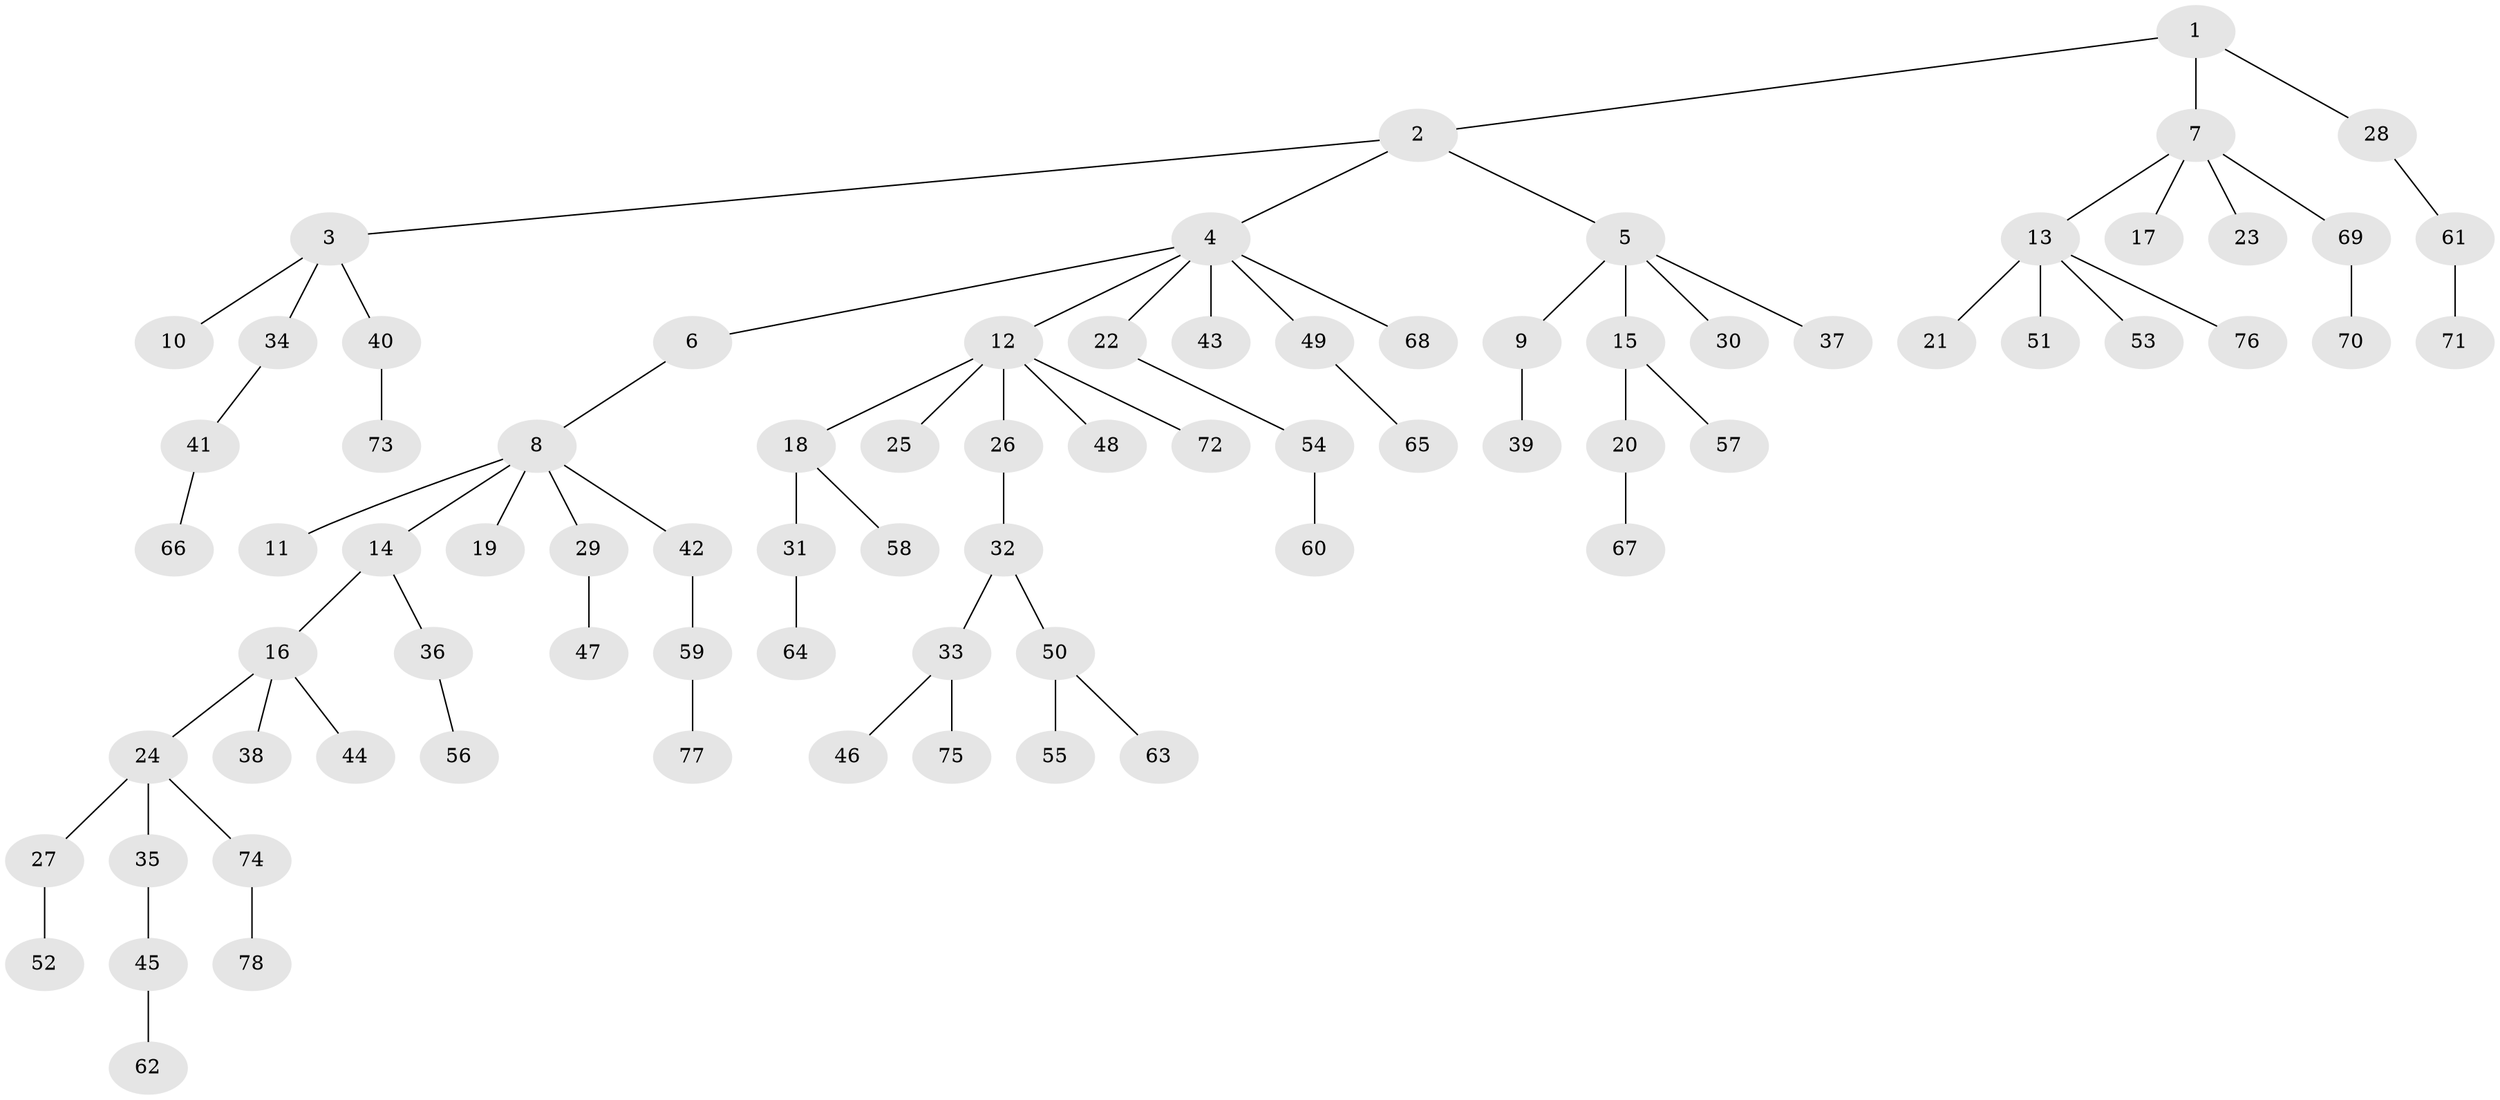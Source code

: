 // Generated by graph-tools (version 1.1) at 2025/37/03/09/25 02:37:01]
// undirected, 78 vertices, 77 edges
graph export_dot {
graph [start="1"]
  node [color=gray90,style=filled];
  1;
  2;
  3;
  4;
  5;
  6;
  7;
  8;
  9;
  10;
  11;
  12;
  13;
  14;
  15;
  16;
  17;
  18;
  19;
  20;
  21;
  22;
  23;
  24;
  25;
  26;
  27;
  28;
  29;
  30;
  31;
  32;
  33;
  34;
  35;
  36;
  37;
  38;
  39;
  40;
  41;
  42;
  43;
  44;
  45;
  46;
  47;
  48;
  49;
  50;
  51;
  52;
  53;
  54;
  55;
  56;
  57;
  58;
  59;
  60;
  61;
  62;
  63;
  64;
  65;
  66;
  67;
  68;
  69;
  70;
  71;
  72;
  73;
  74;
  75;
  76;
  77;
  78;
  1 -- 2;
  1 -- 7;
  1 -- 28;
  2 -- 3;
  2 -- 4;
  2 -- 5;
  3 -- 10;
  3 -- 34;
  3 -- 40;
  4 -- 6;
  4 -- 12;
  4 -- 22;
  4 -- 43;
  4 -- 49;
  4 -- 68;
  5 -- 9;
  5 -- 15;
  5 -- 30;
  5 -- 37;
  6 -- 8;
  7 -- 13;
  7 -- 17;
  7 -- 23;
  7 -- 69;
  8 -- 11;
  8 -- 14;
  8 -- 19;
  8 -- 29;
  8 -- 42;
  9 -- 39;
  12 -- 18;
  12 -- 25;
  12 -- 26;
  12 -- 48;
  12 -- 72;
  13 -- 21;
  13 -- 51;
  13 -- 53;
  13 -- 76;
  14 -- 16;
  14 -- 36;
  15 -- 20;
  15 -- 57;
  16 -- 24;
  16 -- 38;
  16 -- 44;
  18 -- 31;
  18 -- 58;
  20 -- 67;
  22 -- 54;
  24 -- 27;
  24 -- 35;
  24 -- 74;
  26 -- 32;
  27 -- 52;
  28 -- 61;
  29 -- 47;
  31 -- 64;
  32 -- 33;
  32 -- 50;
  33 -- 46;
  33 -- 75;
  34 -- 41;
  35 -- 45;
  36 -- 56;
  40 -- 73;
  41 -- 66;
  42 -- 59;
  45 -- 62;
  49 -- 65;
  50 -- 55;
  50 -- 63;
  54 -- 60;
  59 -- 77;
  61 -- 71;
  69 -- 70;
  74 -- 78;
}
